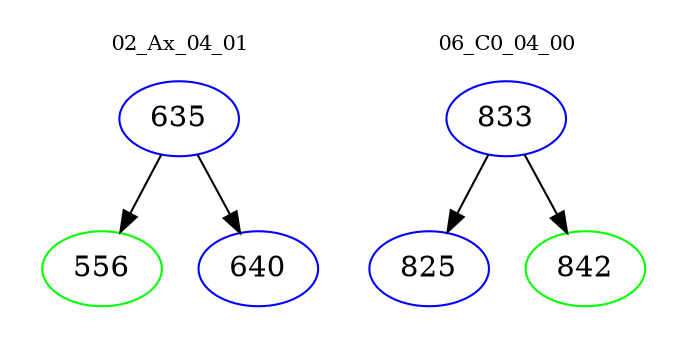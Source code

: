 digraph{
subgraph cluster_0 {
color = white
label = "02_Ax_04_01";
fontsize=10;
T0_635 [label="635", color="blue"]
T0_635 -> T0_556 [color="black"]
T0_556 [label="556", color="green"]
T0_635 -> T0_640 [color="black"]
T0_640 [label="640", color="blue"]
}
subgraph cluster_1 {
color = white
label = "06_C0_04_00";
fontsize=10;
T1_833 [label="833", color="blue"]
T1_833 -> T1_825 [color="black"]
T1_825 [label="825", color="blue"]
T1_833 -> T1_842 [color="black"]
T1_842 [label="842", color="green"]
}
}
